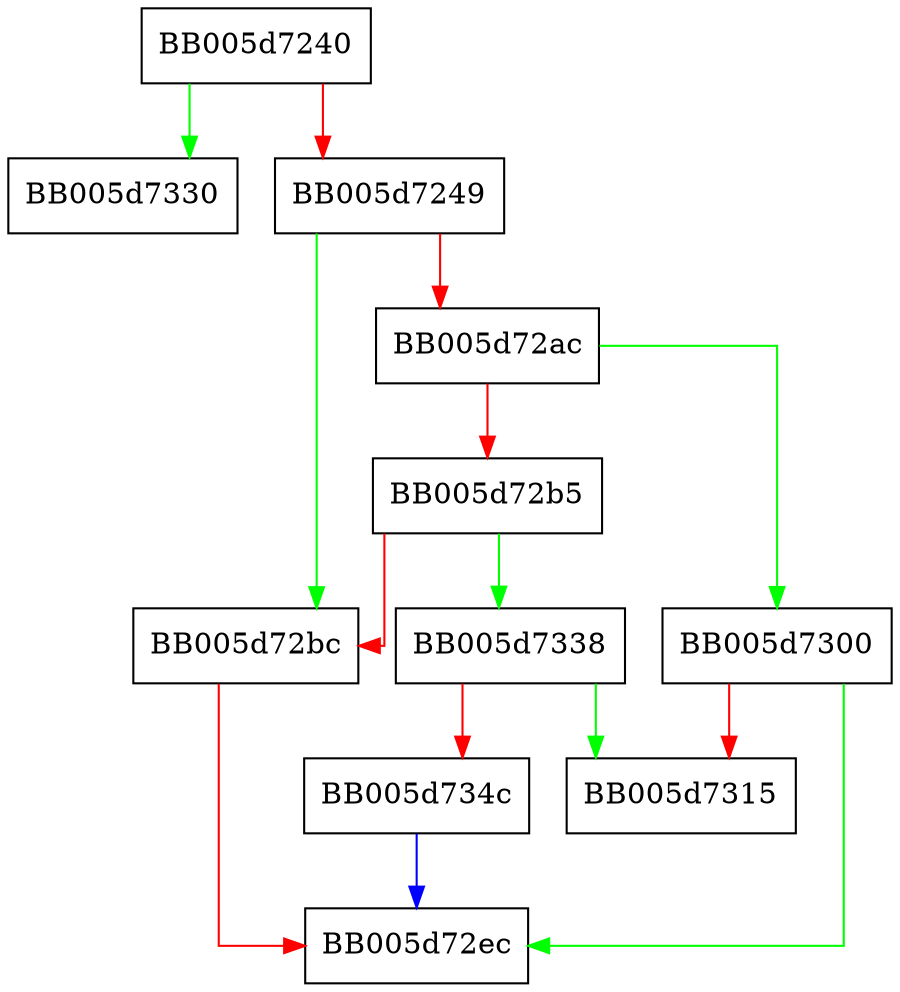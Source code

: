 digraph EVP_PKEY_get_int_param {
  node [shape="box"];
  graph [splines=ortho];
  BB005d7240 -> BB005d7330 [color="green"];
  BB005d7240 -> BB005d7249 [color="red"];
  BB005d7249 -> BB005d72bc [color="green"];
  BB005d7249 -> BB005d72ac [color="red"];
  BB005d72ac -> BB005d7300 [color="green"];
  BB005d72ac -> BB005d72b5 [color="red"];
  BB005d72b5 -> BB005d7338 [color="green"];
  BB005d72b5 -> BB005d72bc [color="red"];
  BB005d72bc -> BB005d72ec [color="red"];
  BB005d7300 -> BB005d72ec [color="green"];
  BB005d7300 -> BB005d7315 [color="red"];
  BB005d7338 -> BB005d7315 [color="green"];
  BB005d7338 -> BB005d734c [color="red"];
  BB005d734c -> BB005d72ec [color="blue"];
}